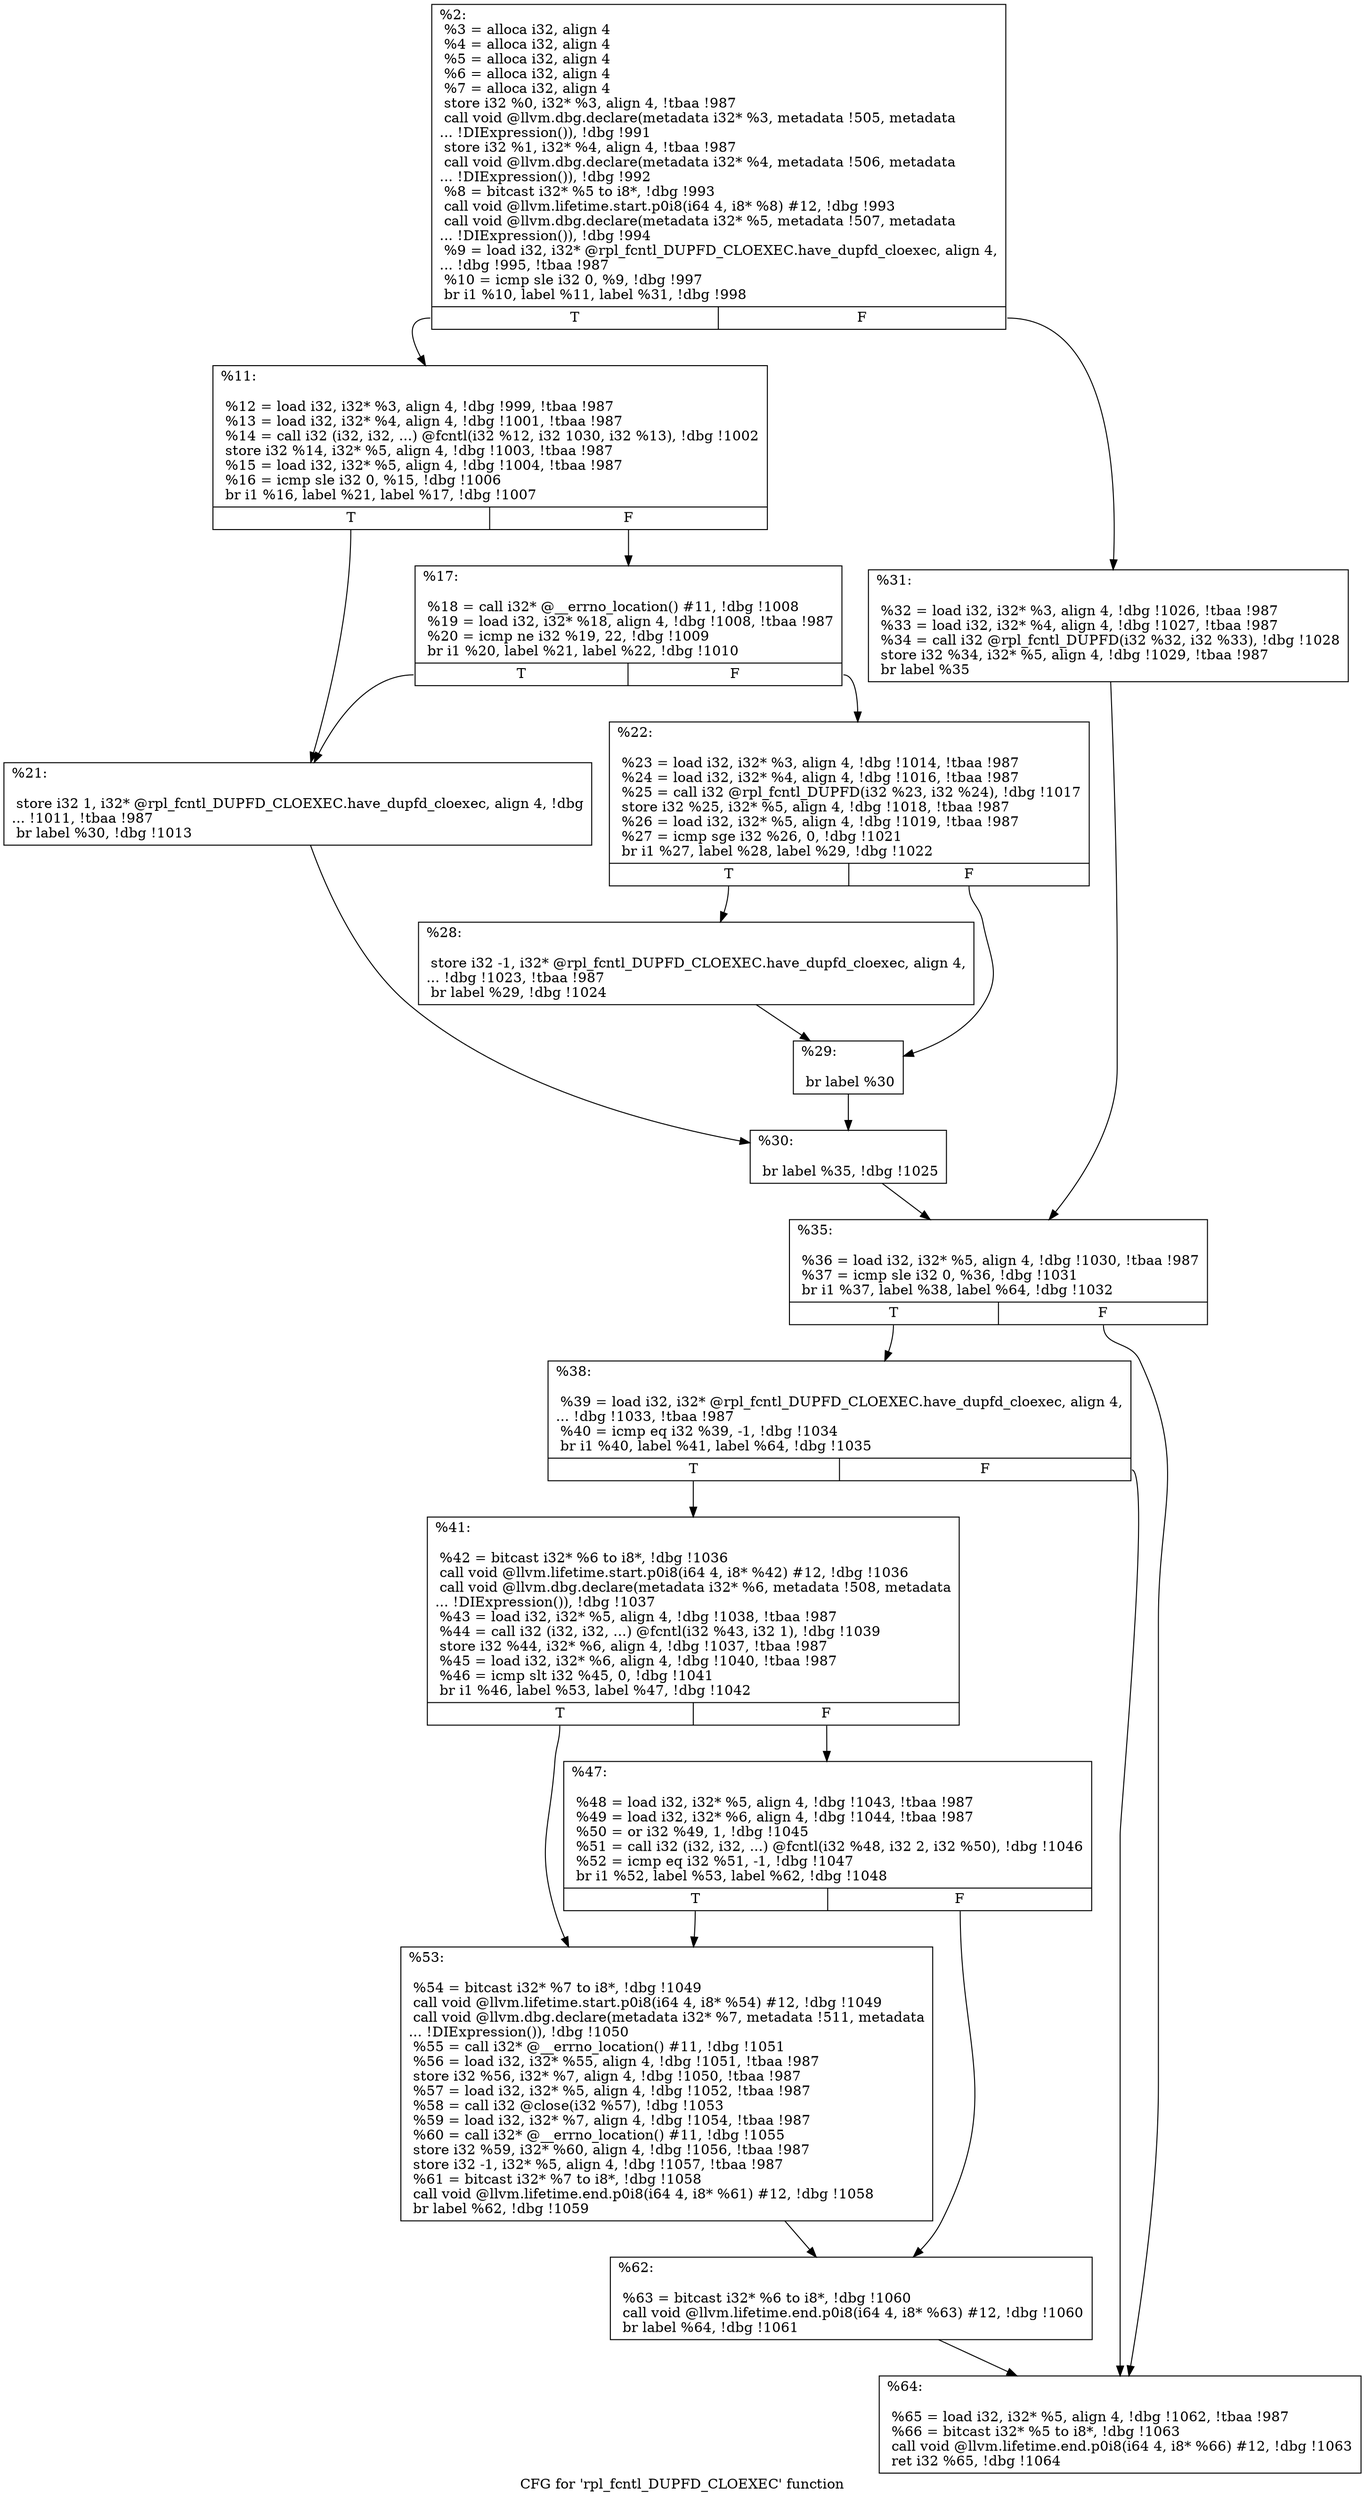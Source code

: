digraph "CFG for 'rpl_fcntl_DUPFD_CLOEXEC' function" {
	label="CFG for 'rpl_fcntl_DUPFD_CLOEXEC' function";

	Node0x1a95b50 [shape=record,label="{%2:\l  %3 = alloca i32, align 4\l  %4 = alloca i32, align 4\l  %5 = alloca i32, align 4\l  %6 = alloca i32, align 4\l  %7 = alloca i32, align 4\l  store i32 %0, i32* %3, align 4, !tbaa !987\l  call void @llvm.dbg.declare(metadata i32* %3, metadata !505, metadata\l... !DIExpression()), !dbg !991\l  store i32 %1, i32* %4, align 4, !tbaa !987\l  call void @llvm.dbg.declare(metadata i32* %4, metadata !506, metadata\l... !DIExpression()), !dbg !992\l  %8 = bitcast i32* %5 to i8*, !dbg !993\l  call void @llvm.lifetime.start.p0i8(i64 4, i8* %8) #12, !dbg !993\l  call void @llvm.dbg.declare(metadata i32* %5, metadata !507, metadata\l... !DIExpression()), !dbg !994\l  %9 = load i32, i32* @rpl_fcntl_DUPFD_CLOEXEC.have_dupfd_cloexec, align 4,\l... !dbg !995, !tbaa !987\l  %10 = icmp sle i32 0, %9, !dbg !997\l  br i1 %10, label %11, label %31, !dbg !998\l|{<s0>T|<s1>F}}"];
	Node0x1a95b50:s0 -> Node0x1a96b50;
	Node0x1a95b50:s1 -> Node0x1a96d80;
	Node0x1a96b50 [shape=record,label="{%11:\l\l  %12 = load i32, i32* %3, align 4, !dbg !999, !tbaa !987\l  %13 = load i32, i32* %4, align 4, !dbg !1001, !tbaa !987\l  %14 = call i32 (i32, i32, ...) @fcntl(i32 %12, i32 1030, i32 %13), !dbg !1002\l  store i32 %14, i32* %5, align 4, !dbg !1003, !tbaa !987\l  %15 = load i32, i32* %5, align 4, !dbg !1004, !tbaa !987\l  %16 = icmp sle i32 0, %15, !dbg !1006\l  br i1 %16, label %21, label %17, !dbg !1007\l|{<s0>T|<s1>F}}"];
	Node0x1a96b50:s0 -> Node0x1a96bf0;
	Node0x1a96b50:s1 -> Node0x1a96ba0;
	Node0x1a96ba0 [shape=record,label="{%17:\l\l  %18 = call i32* @__errno_location() #11, !dbg !1008\l  %19 = load i32, i32* %18, align 4, !dbg !1008, !tbaa !987\l  %20 = icmp ne i32 %19, 22, !dbg !1009\l  br i1 %20, label %21, label %22, !dbg !1010\l|{<s0>T|<s1>F}}"];
	Node0x1a96ba0:s0 -> Node0x1a96bf0;
	Node0x1a96ba0:s1 -> Node0x1a96c40;
	Node0x1a96bf0 [shape=record,label="{%21:\l\l  store i32 1, i32* @rpl_fcntl_DUPFD_CLOEXEC.have_dupfd_cloexec, align 4, !dbg\l... !1011, !tbaa !987\l  br label %30, !dbg !1013\l}"];
	Node0x1a96bf0 -> Node0x1a96d30;
	Node0x1a96c40 [shape=record,label="{%22:\l\l  %23 = load i32, i32* %3, align 4, !dbg !1014, !tbaa !987\l  %24 = load i32, i32* %4, align 4, !dbg !1016, !tbaa !987\l  %25 = call i32 @rpl_fcntl_DUPFD(i32 %23, i32 %24), !dbg !1017\l  store i32 %25, i32* %5, align 4, !dbg !1018, !tbaa !987\l  %26 = load i32, i32* %5, align 4, !dbg !1019, !tbaa !987\l  %27 = icmp sge i32 %26, 0, !dbg !1021\l  br i1 %27, label %28, label %29, !dbg !1022\l|{<s0>T|<s1>F}}"];
	Node0x1a96c40:s0 -> Node0x1a96c90;
	Node0x1a96c40:s1 -> Node0x1a96ce0;
	Node0x1a96c90 [shape=record,label="{%28:\l\l  store i32 -1, i32* @rpl_fcntl_DUPFD_CLOEXEC.have_dupfd_cloexec, align 4,\l... !dbg !1023, !tbaa !987\l  br label %29, !dbg !1024\l}"];
	Node0x1a96c90 -> Node0x1a96ce0;
	Node0x1a96ce0 [shape=record,label="{%29:\l\l  br label %30\l}"];
	Node0x1a96ce0 -> Node0x1a96d30;
	Node0x1a96d30 [shape=record,label="{%30:\l\l  br label %35, !dbg !1025\l}"];
	Node0x1a96d30 -> Node0x1a96dd0;
	Node0x1a96d80 [shape=record,label="{%31:\l\l  %32 = load i32, i32* %3, align 4, !dbg !1026, !tbaa !987\l  %33 = load i32, i32* %4, align 4, !dbg !1027, !tbaa !987\l  %34 = call i32 @rpl_fcntl_DUPFD(i32 %32, i32 %33), !dbg !1028\l  store i32 %34, i32* %5, align 4, !dbg !1029, !tbaa !987\l  br label %35\l}"];
	Node0x1a96d80 -> Node0x1a96dd0;
	Node0x1a96dd0 [shape=record,label="{%35:\l\l  %36 = load i32, i32* %5, align 4, !dbg !1030, !tbaa !987\l  %37 = icmp sle i32 0, %36, !dbg !1031\l  br i1 %37, label %38, label %64, !dbg !1032\l|{<s0>T|<s1>F}}"];
	Node0x1a96dd0:s0 -> Node0x1a96e20;
	Node0x1a96dd0:s1 -> Node0x1a96fb0;
	Node0x1a96e20 [shape=record,label="{%38:\l\l  %39 = load i32, i32* @rpl_fcntl_DUPFD_CLOEXEC.have_dupfd_cloexec, align 4,\l... !dbg !1033, !tbaa !987\l  %40 = icmp eq i32 %39, -1, !dbg !1034\l  br i1 %40, label %41, label %64, !dbg !1035\l|{<s0>T|<s1>F}}"];
	Node0x1a96e20:s0 -> Node0x1a96e70;
	Node0x1a96e20:s1 -> Node0x1a96fb0;
	Node0x1a96e70 [shape=record,label="{%41:\l\l  %42 = bitcast i32* %6 to i8*, !dbg !1036\l  call void @llvm.lifetime.start.p0i8(i64 4, i8* %42) #12, !dbg !1036\l  call void @llvm.dbg.declare(metadata i32* %6, metadata !508, metadata\l... !DIExpression()), !dbg !1037\l  %43 = load i32, i32* %5, align 4, !dbg !1038, !tbaa !987\l  %44 = call i32 (i32, i32, ...) @fcntl(i32 %43, i32 1), !dbg !1039\l  store i32 %44, i32* %6, align 4, !dbg !1037, !tbaa !987\l  %45 = load i32, i32* %6, align 4, !dbg !1040, !tbaa !987\l  %46 = icmp slt i32 %45, 0, !dbg !1041\l  br i1 %46, label %53, label %47, !dbg !1042\l|{<s0>T|<s1>F}}"];
	Node0x1a96e70:s0 -> Node0x1a96f10;
	Node0x1a96e70:s1 -> Node0x1a96ec0;
	Node0x1a96ec0 [shape=record,label="{%47:\l\l  %48 = load i32, i32* %5, align 4, !dbg !1043, !tbaa !987\l  %49 = load i32, i32* %6, align 4, !dbg !1044, !tbaa !987\l  %50 = or i32 %49, 1, !dbg !1045\l  %51 = call i32 (i32, i32, ...) @fcntl(i32 %48, i32 2, i32 %50), !dbg !1046\l  %52 = icmp eq i32 %51, -1, !dbg !1047\l  br i1 %52, label %53, label %62, !dbg !1048\l|{<s0>T|<s1>F}}"];
	Node0x1a96ec0:s0 -> Node0x1a96f10;
	Node0x1a96ec0:s1 -> Node0x1a96f60;
	Node0x1a96f10 [shape=record,label="{%53:\l\l  %54 = bitcast i32* %7 to i8*, !dbg !1049\l  call void @llvm.lifetime.start.p0i8(i64 4, i8* %54) #12, !dbg !1049\l  call void @llvm.dbg.declare(metadata i32* %7, metadata !511, metadata\l... !DIExpression()), !dbg !1050\l  %55 = call i32* @__errno_location() #11, !dbg !1051\l  %56 = load i32, i32* %55, align 4, !dbg !1051, !tbaa !987\l  store i32 %56, i32* %7, align 4, !dbg !1050, !tbaa !987\l  %57 = load i32, i32* %5, align 4, !dbg !1052, !tbaa !987\l  %58 = call i32 @close(i32 %57), !dbg !1053\l  %59 = load i32, i32* %7, align 4, !dbg !1054, !tbaa !987\l  %60 = call i32* @__errno_location() #11, !dbg !1055\l  store i32 %59, i32* %60, align 4, !dbg !1056, !tbaa !987\l  store i32 -1, i32* %5, align 4, !dbg !1057, !tbaa !987\l  %61 = bitcast i32* %7 to i8*, !dbg !1058\l  call void @llvm.lifetime.end.p0i8(i64 4, i8* %61) #12, !dbg !1058\l  br label %62, !dbg !1059\l}"];
	Node0x1a96f10 -> Node0x1a96f60;
	Node0x1a96f60 [shape=record,label="{%62:\l\l  %63 = bitcast i32* %6 to i8*, !dbg !1060\l  call void @llvm.lifetime.end.p0i8(i64 4, i8* %63) #12, !dbg !1060\l  br label %64, !dbg !1061\l}"];
	Node0x1a96f60 -> Node0x1a96fb0;
	Node0x1a96fb0 [shape=record,label="{%64:\l\l  %65 = load i32, i32* %5, align 4, !dbg !1062, !tbaa !987\l  %66 = bitcast i32* %5 to i8*, !dbg !1063\l  call void @llvm.lifetime.end.p0i8(i64 4, i8* %66) #12, !dbg !1063\l  ret i32 %65, !dbg !1064\l}"];
}
